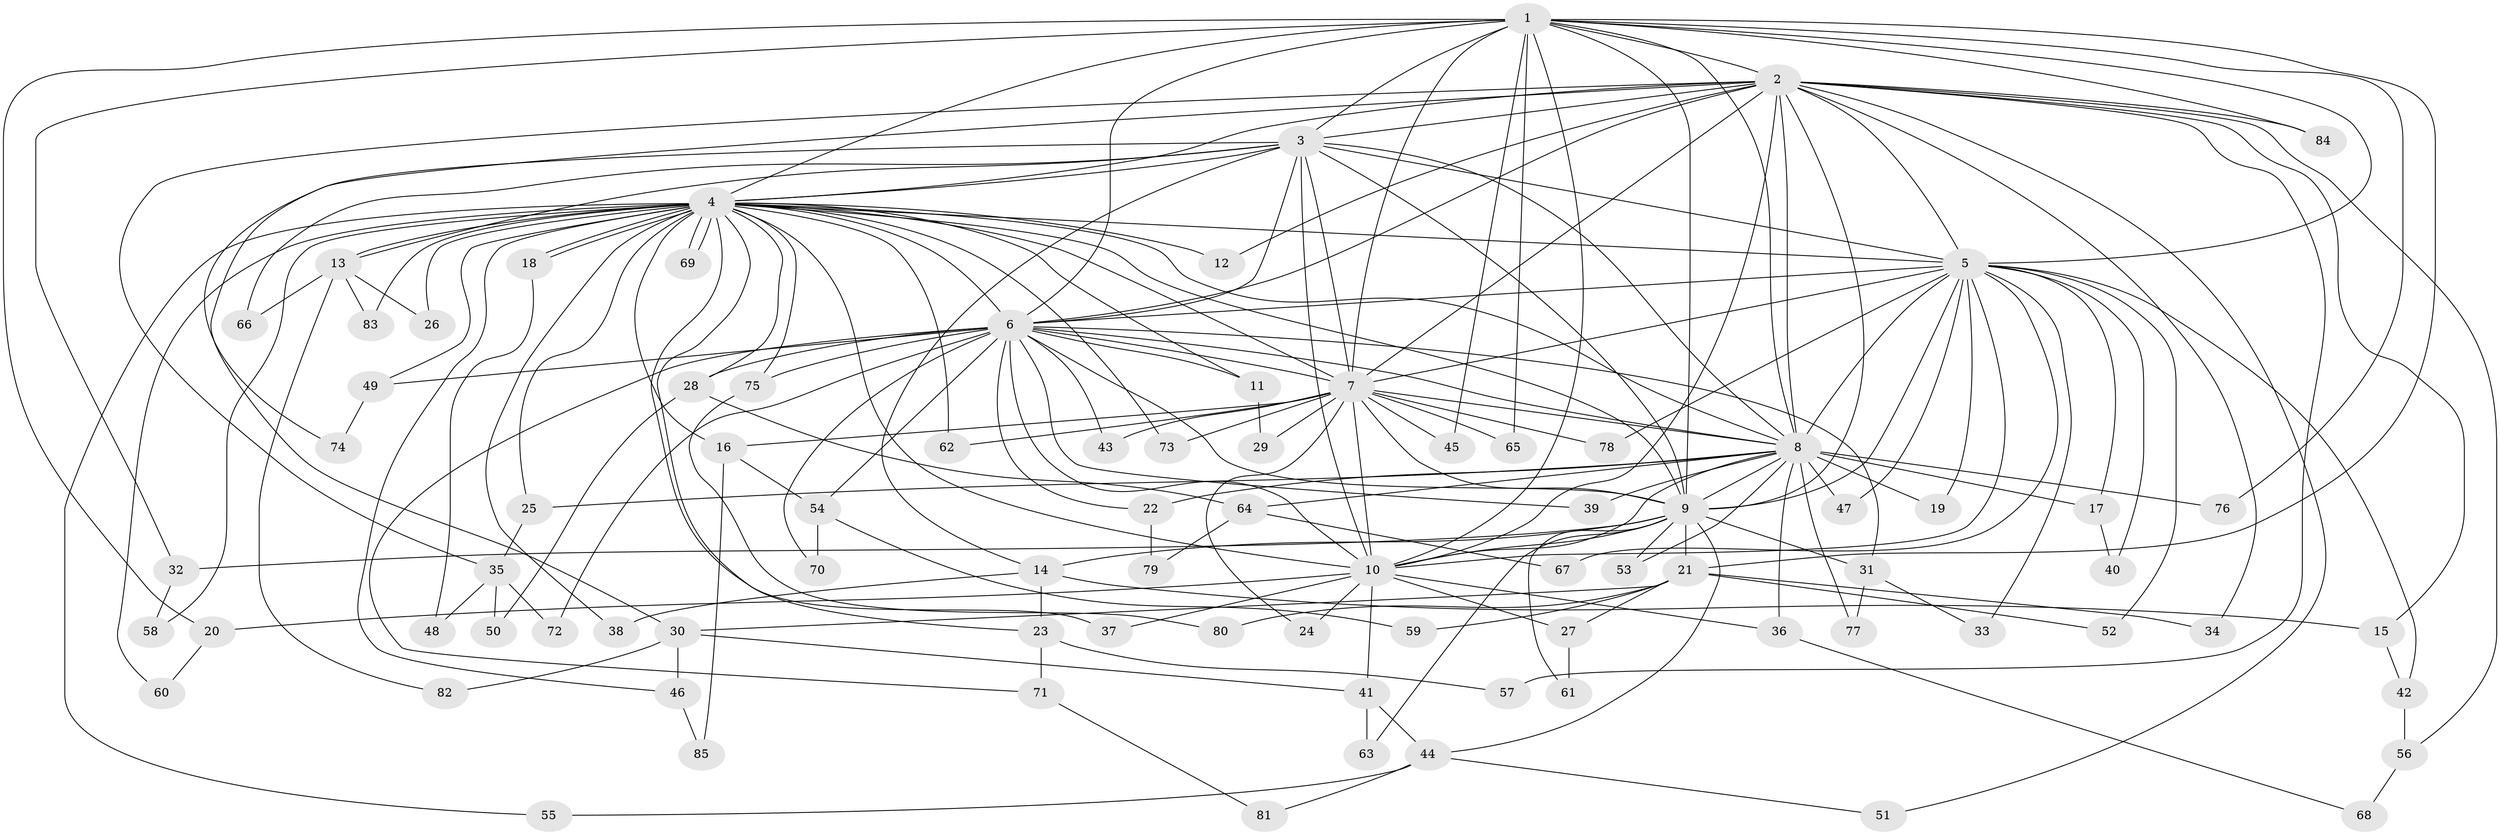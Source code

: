 // coarse degree distribution, {1: 0.07692307692307693, 14: 0.07692307692307693, 11: 0.038461538461538464, 6: 0.19230769230769232, 16: 0.038461538461538464, 2: 0.23076923076923078, 8: 0.038461538461538464, 4: 0.07692307692307693, 3: 0.19230769230769232, 12: 0.038461538461538464}
// Generated by graph-tools (version 1.1) at 2025/36/03/04/25 23:36:30]
// undirected, 85 vertices, 195 edges
graph export_dot {
  node [color=gray90,style=filled];
  1;
  2;
  3;
  4;
  5;
  6;
  7;
  8;
  9;
  10;
  11;
  12;
  13;
  14;
  15;
  16;
  17;
  18;
  19;
  20;
  21;
  22;
  23;
  24;
  25;
  26;
  27;
  28;
  29;
  30;
  31;
  32;
  33;
  34;
  35;
  36;
  37;
  38;
  39;
  40;
  41;
  42;
  43;
  44;
  45;
  46;
  47;
  48;
  49;
  50;
  51;
  52;
  53;
  54;
  55;
  56;
  57;
  58;
  59;
  60;
  61;
  62;
  63;
  64;
  65;
  66;
  67;
  68;
  69;
  70;
  71;
  72;
  73;
  74;
  75;
  76;
  77;
  78;
  79;
  80;
  81;
  82;
  83;
  84;
  85;
  1 -- 2;
  1 -- 3;
  1 -- 4;
  1 -- 5;
  1 -- 6;
  1 -- 7;
  1 -- 8;
  1 -- 9;
  1 -- 10;
  1 -- 20;
  1 -- 21;
  1 -- 32;
  1 -- 45;
  1 -- 65;
  1 -- 76;
  1 -- 84;
  2 -- 3;
  2 -- 4;
  2 -- 5;
  2 -- 6;
  2 -- 7;
  2 -- 8;
  2 -- 9;
  2 -- 10;
  2 -- 12;
  2 -- 15;
  2 -- 30;
  2 -- 34;
  2 -- 35;
  2 -- 51;
  2 -- 56;
  2 -- 57;
  2 -- 84;
  3 -- 4;
  3 -- 5;
  3 -- 6;
  3 -- 7;
  3 -- 8;
  3 -- 9;
  3 -- 10;
  3 -- 13;
  3 -- 14;
  3 -- 66;
  3 -- 74;
  4 -- 5;
  4 -- 6;
  4 -- 7;
  4 -- 8;
  4 -- 9;
  4 -- 10;
  4 -- 11;
  4 -- 12;
  4 -- 13;
  4 -- 16;
  4 -- 18;
  4 -- 18;
  4 -- 23;
  4 -- 25;
  4 -- 26;
  4 -- 28;
  4 -- 37;
  4 -- 38;
  4 -- 46;
  4 -- 49;
  4 -- 55;
  4 -- 58;
  4 -- 60;
  4 -- 62;
  4 -- 69;
  4 -- 69;
  4 -- 73;
  4 -- 75;
  4 -- 83;
  5 -- 6;
  5 -- 7;
  5 -- 8;
  5 -- 9;
  5 -- 10;
  5 -- 17;
  5 -- 19;
  5 -- 33;
  5 -- 40;
  5 -- 42;
  5 -- 47;
  5 -- 52;
  5 -- 67;
  5 -- 78;
  6 -- 7;
  6 -- 8;
  6 -- 9;
  6 -- 10;
  6 -- 11;
  6 -- 22;
  6 -- 28;
  6 -- 31;
  6 -- 39;
  6 -- 43;
  6 -- 49;
  6 -- 54;
  6 -- 70;
  6 -- 71;
  6 -- 72;
  6 -- 75;
  7 -- 8;
  7 -- 9;
  7 -- 10;
  7 -- 16;
  7 -- 24;
  7 -- 29;
  7 -- 43;
  7 -- 45;
  7 -- 62;
  7 -- 65;
  7 -- 73;
  7 -- 78;
  8 -- 9;
  8 -- 10;
  8 -- 17;
  8 -- 19;
  8 -- 22;
  8 -- 25;
  8 -- 36;
  8 -- 39;
  8 -- 47;
  8 -- 53;
  8 -- 64;
  8 -- 76;
  8 -- 77;
  9 -- 10;
  9 -- 14;
  9 -- 21;
  9 -- 31;
  9 -- 32;
  9 -- 44;
  9 -- 53;
  9 -- 61;
  9 -- 63;
  10 -- 20;
  10 -- 24;
  10 -- 27;
  10 -- 36;
  10 -- 37;
  10 -- 41;
  11 -- 29;
  13 -- 26;
  13 -- 66;
  13 -- 82;
  13 -- 83;
  14 -- 15;
  14 -- 23;
  14 -- 38;
  15 -- 42;
  16 -- 54;
  16 -- 85;
  17 -- 40;
  18 -- 48;
  20 -- 60;
  21 -- 27;
  21 -- 30;
  21 -- 34;
  21 -- 52;
  21 -- 59;
  21 -- 80;
  22 -- 79;
  23 -- 57;
  23 -- 71;
  25 -- 35;
  27 -- 61;
  28 -- 50;
  28 -- 64;
  30 -- 41;
  30 -- 46;
  30 -- 82;
  31 -- 33;
  31 -- 77;
  32 -- 58;
  35 -- 48;
  35 -- 50;
  35 -- 72;
  36 -- 68;
  41 -- 44;
  41 -- 63;
  42 -- 56;
  44 -- 51;
  44 -- 55;
  44 -- 81;
  46 -- 85;
  49 -- 74;
  54 -- 59;
  54 -- 70;
  56 -- 68;
  64 -- 67;
  64 -- 79;
  71 -- 81;
  75 -- 80;
}
